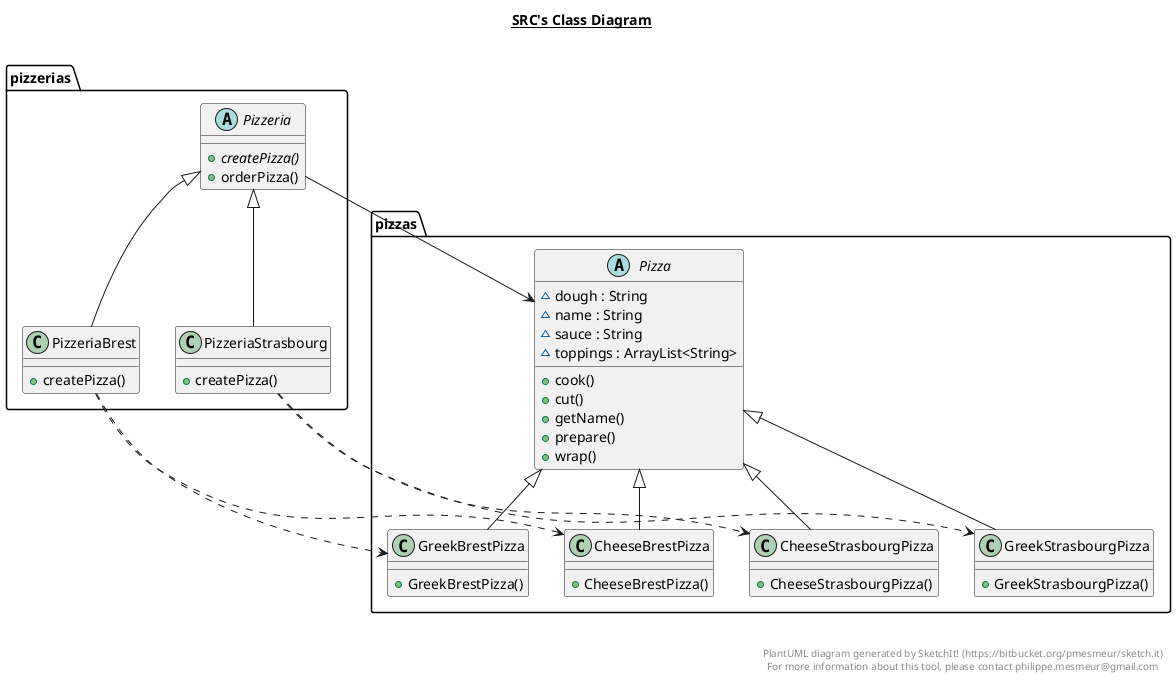 @startuml

title __SRC's Class Diagram__\n


      abstract class pizzerias.Pizzeria {
          {abstract} + createPizza()
          + orderPizza()
      }

      class pizzerias.PizzeriaBrest {
          + createPizza()
      }

      class pizzerias.PizzeriaStrasbourg {
          + createPizza()
      }



      class pizzas.CheeseBrestPizza {
          + CheeseBrestPizza()
      }

      class pizzas.CheeseStrasbourgPizza {
          + CheeseStrasbourgPizza()
      }

      class pizzas.GreekBrestPizza {
          + GreekBrestPizza()
      }
      class pizzas.GreekStrasbourgPizza {
          + GreekStrasbourgPizza()
      }

      abstract class pizzas.Pizza {
          ~ dough : String
          ~ name : String
          ~ sauce : String
          ~ toppings : ArrayList<String>
          + cook()
          + cut()
          + getName()
          + prepare()
          + wrap()
      }

  pizzas.CheeseBrestPizza -up-|> pizzas.Pizza
  pizzas.CheeseStrasbourgPizza -up-|> pizzas.Pizza
  pizzas.GreekBrestPizza -up-|> pizzas.Pizza
  pizzas.GreekStrasbourgPizza -up-|> pizzas.Pizza

   pizzerias.PizzeriaBrest -up-|> pizzerias.Pizzeria
   pizzerias.PizzeriaStrasbourg -up-|> pizzerias.Pizzeria


  pizzerias.Pizzeria -> pizzas.Pizza
  pizzerias.PizzeriaBrest ..> pizzas.CheeseBrestPizza
  pizzerias.PizzeriaBrest ..> pizzas.GreekBrestPizza
  pizzerias.PizzeriaStrasbourg ..> pizzas.CheeseStrasbourgPizza
  pizzerias.PizzeriaStrasbourg ..> pizzas.GreekStrasbourgPizza

right footer


PlantUML diagram generated by SketchIt! (https://bitbucket.org/pmesmeur/sketch.it)
For more information about this tool, please contact philippe.mesmeur@gmail.com
endfooter

@enduml
